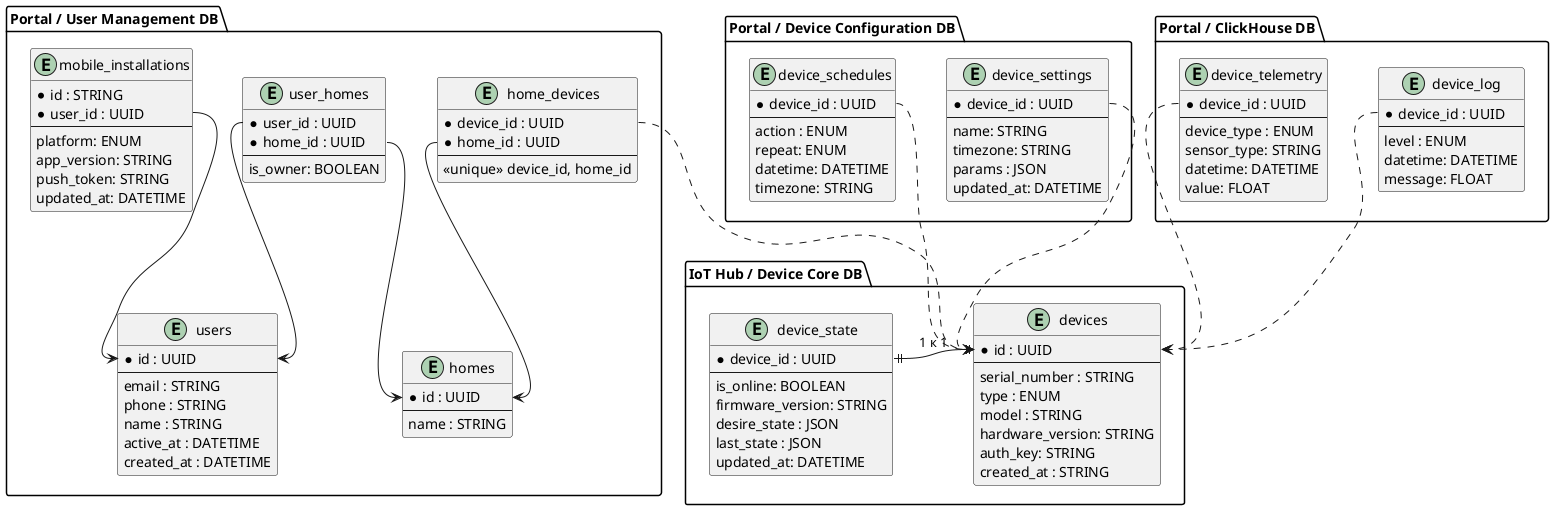 @startuml


package "IoT Hub / Device Core DB" {

    entity devices {
        * id : UUID
        --
        serial_number : STRING
        type : ENUM
        model : STRING
        hardware_version: STRING
        auth_key: STRING
        created_at : STRING
    }


    entity device_state {
        * device_id : UUID
        --
        is_online: BOOLEAN
        firmware_version: STRING
        desire_state : JSON
        last_state : JSON
        updated_at: DATETIME
    }

    device_state::device_id ||-|| devices::id : 1 к 1
}

package "Portal / User Management DB" {
    entity users {
        * id : UUID
        --
        email : STRING
        phone : STRING
        name : STRING
        active_at : DATETIME
        created_at : DATETIME
    }

    entity homes {
        * id : UUID
        --
        name : STRING
    }

    entity user_homes {
        * user_id : UUID
        * home_id : UUID
        --
        is_owner: BOOLEAN
    }

    entity home_devices {
        * device_id : UUID
        * home_id : UUID
        --
        <<unique>> device_id, home_id
    }

    entity mobile_installations {
        * id : STRING
        * user_id : UUID
        --
        platform: ENUM
        app_version: STRING
        push_token: STRING
        updated_at: DATETIME
    }

    home_devices::home_id  --> homes::id
    user_homes::home_id  --> homes::id
    user_homes::user_id  --> users::id
    mobile_installations::user_id --> users::id
}

package "Portal / Device Configuration DB" {
    entity device_schedules {
        * device_id : UUID
        --
        action : ENUM
        repeat: ENUM
        datetime: DATETIME
        timezone: STRING
    }

     entity device_settings {
        * device_id : UUID
        --
        name: STRING
        timezone: STRING
        params : JSON
        updated_at: DATETIME
     }
}

package "Portal / ClickHouse DB" {
    entity device_telemetry {
        * device_id : UUID
        --
        device_type : ENUM
        sensor_type: STRING
        datetime: DATETIME
        value: FLOAT
    }

    entity device_log {
        * device_id : UUID
        --
        level : ENUM
        datetime: DATETIME
        message: FLOAT
    }
}


home_devices::device_id  .-> devices::id
device_telemetry::device_id  .-> devices::id
device_log::device_id  .-> devices::id
device_schedules::device_id  .-> devices::id
device_settings::device_id  .-> devices::id

@enduml
